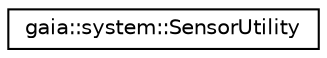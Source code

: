 digraph G
{
  edge [fontname="Helvetica",fontsize="10",labelfontname="Helvetica",labelfontsize="10"];
  node [fontname="Helvetica",fontsize="10",shape=record];
  rankdir=LR;
  Node1 [label="gaia::system::SensorUtility",height=0.2,width=0.4,color="black", fillcolor="white", style="filled",URL="$da/d4e/classgaia_1_1system_1_1_sensor_utility.html",tooltip="In this class, there are many help function to process raw data from sensor."];
}
